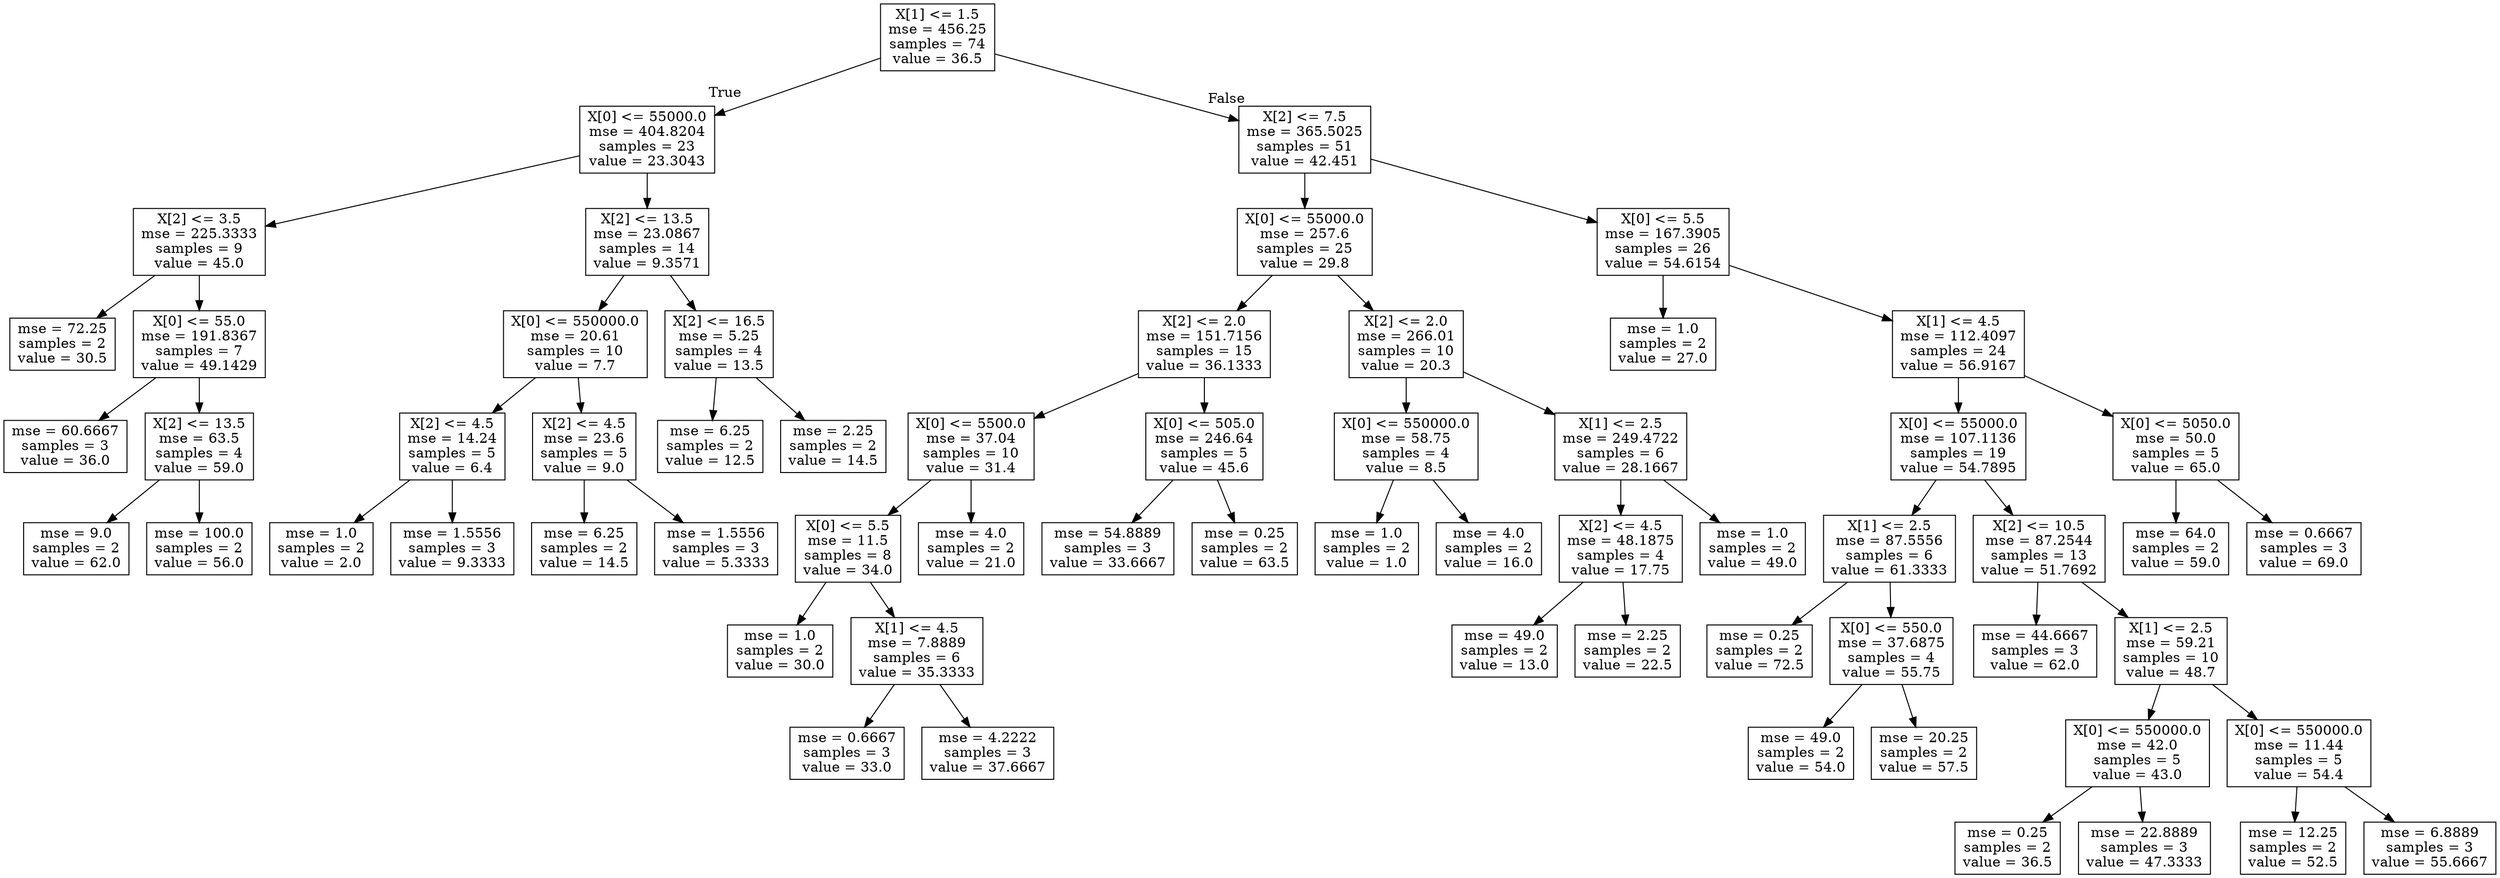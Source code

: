digraph Tree {
node [shape=box] ;
0 [label="X[1] <= 1.5\nmse = 456.25\nsamples = 74\nvalue = 36.5"] ;
1 [label="X[0] <= 55000.0\nmse = 404.8204\nsamples = 23\nvalue = 23.3043"] ;
0 -> 1 [labeldistance=2.5, labelangle=45, headlabel="True"] ;
2 [label="X[2] <= 3.5\nmse = 225.3333\nsamples = 9\nvalue = 45.0"] ;
1 -> 2 ;
3 [label="mse = 72.25\nsamples = 2\nvalue = 30.5"] ;
2 -> 3 ;
4 [label="X[0] <= 55.0\nmse = 191.8367\nsamples = 7\nvalue = 49.1429"] ;
2 -> 4 ;
5 [label="mse = 60.6667\nsamples = 3\nvalue = 36.0"] ;
4 -> 5 ;
6 [label="X[2] <= 13.5\nmse = 63.5\nsamples = 4\nvalue = 59.0"] ;
4 -> 6 ;
7 [label="mse = 9.0\nsamples = 2\nvalue = 62.0"] ;
6 -> 7 ;
8 [label="mse = 100.0\nsamples = 2\nvalue = 56.0"] ;
6 -> 8 ;
9 [label="X[2] <= 13.5\nmse = 23.0867\nsamples = 14\nvalue = 9.3571"] ;
1 -> 9 ;
10 [label="X[0] <= 550000.0\nmse = 20.61\nsamples = 10\nvalue = 7.7"] ;
9 -> 10 ;
11 [label="X[2] <= 4.5\nmse = 14.24\nsamples = 5\nvalue = 6.4"] ;
10 -> 11 ;
12 [label="mse = 1.0\nsamples = 2\nvalue = 2.0"] ;
11 -> 12 ;
13 [label="mse = 1.5556\nsamples = 3\nvalue = 9.3333"] ;
11 -> 13 ;
14 [label="X[2] <= 4.5\nmse = 23.6\nsamples = 5\nvalue = 9.0"] ;
10 -> 14 ;
15 [label="mse = 6.25\nsamples = 2\nvalue = 14.5"] ;
14 -> 15 ;
16 [label="mse = 1.5556\nsamples = 3\nvalue = 5.3333"] ;
14 -> 16 ;
17 [label="X[2] <= 16.5\nmse = 5.25\nsamples = 4\nvalue = 13.5"] ;
9 -> 17 ;
18 [label="mse = 6.25\nsamples = 2\nvalue = 12.5"] ;
17 -> 18 ;
19 [label="mse = 2.25\nsamples = 2\nvalue = 14.5"] ;
17 -> 19 ;
20 [label="X[2] <= 7.5\nmse = 365.5025\nsamples = 51\nvalue = 42.451"] ;
0 -> 20 [labeldistance=2.5, labelangle=-45, headlabel="False"] ;
21 [label="X[0] <= 55000.0\nmse = 257.6\nsamples = 25\nvalue = 29.8"] ;
20 -> 21 ;
22 [label="X[2] <= 2.0\nmse = 151.7156\nsamples = 15\nvalue = 36.1333"] ;
21 -> 22 ;
23 [label="X[0] <= 5500.0\nmse = 37.04\nsamples = 10\nvalue = 31.4"] ;
22 -> 23 ;
24 [label="X[0] <= 5.5\nmse = 11.5\nsamples = 8\nvalue = 34.0"] ;
23 -> 24 ;
25 [label="mse = 1.0\nsamples = 2\nvalue = 30.0"] ;
24 -> 25 ;
26 [label="X[1] <= 4.5\nmse = 7.8889\nsamples = 6\nvalue = 35.3333"] ;
24 -> 26 ;
27 [label="mse = 0.6667\nsamples = 3\nvalue = 33.0"] ;
26 -> 27 ;
28 [label="mse = 4.2222\nsamples = 3\nvalue = 37.6667"] ;
26 -> 28 ;
29 [label="mse = 4.0\nsamples = 2\nvalue = 21.0"] ;
23 -> 29 ;
30 [label="X[0] <= 505.0\nmse = 246.64\nsamples = 5\nvalue = 45.6"] ;
22 -> 30 ;
31 [label="mse = 54.8889\nsamples = 3\nvalue = 33.6667"] ;
30 -> 31 ;
32 [label="mse = 0.25\nsamples = 2\nvalue = 63.5"] ;
30 -> 32 ;
33 [label="X[2] <= 2.0\nmse = 266.01\nsamples = 10\nvalue = 20.3"] ;
21 -> 33 ;
34 [label="X[0] <= 550000.0\nmse = 58.75\nsamples = 4\nvalue = 8.5"] ;
33 -> 34 ;
35 [label="mse = 1.0\nsamples = 2\nvalue = 1.0"] ;
34 -> 35 ;
36 [label="mse = 4.0\nsamples = 2\nvalue = 16.0"] ;
34 -> 36 ;
37 [label="X[1] <= 2.5\nmse = 249.4722\nsamples = 6\nvalue = 28.1667"] ;
33 -> 37 ;
38 [label="X[2] <= 4.5\nmse = 48.1875\nsamples = 4\nvalue = 17.75"] ;
37 -> 38 ;
39 [label="mse = 49.0\nsamples = 2\nvalue = 13.0"] ;
38 -> 39 ;
40 [label="mse = 2.25\nsamples = 2\nvalue = 22.5"] ;
38 -> 40 ;
41 [label="mse = 1.0\nsamples = 2\nvalue = 49.0"] ;
37 -> 41 ;
42 [label="X[0] <= 5.5\nmse = 167.3905\nsamples = 26\nvalue = 54.6154"] ;
20 -> 42 ;
43 [label="mse = 1.0\nsamples = 2\nvalue = 27.0"] ;
42 -> 43 ;
44 [label="X[1] <= 4.5\nmse = 112.4097\nsamples = 24\nvalue = 56.9167"] ;
42 -> 44 ;
45 [label="X[0] <= 55000.0\nmse = 107.1136\nsamples = 19\nvalue = 54.7895"] ;
44 -> 45 ;
46 [label="X[1] <= 2.5\nmse = 87.5556\nsamples = 6\nvalue = 61.3333"] ;
45 -> 46 ;
47 [label="mse = 0.25\nsamples = 2\nvalue = 72.5"] ;
46 -> 47 ;
48 [label="X[0] <= 550.0\nmse = 37.6875\nsamples = 4\nvalue = 55.75"] ;
46 -> 48 ;
49 [label="mse = 49.0\nsamples = 2\nvalue = 54.0"] ;
48 -> 49 ;
50 [label="mse = 20.25\nsamples = 2\nvalue = 57.5"] ;
48 -> 50 ;
51 [label="X[2] <= 10.5\nmse = 87.2544\nsamples = 13\nvalue = 51.7692"] ;
45 -> 51 ;
52 [label="mse = 44.6667\nsamples = 3\nvalue = 62.0"] ;
51 -> 52 ;
53 [label="X[1] <= 2.5\nmse = 59.21\nsamples = 10\nvalue = 48.7"] ;
51 -> 53 ;
54 [label="X[0] <= 550000.0\nmse = 42.0\nsamples = 5\nvalue = 43.0"] ;
53 -> 54 ;
55 [label="mse = 0.25\nsamples = 2\nvalue = 36.5"] ;
54 -> 55 ;
56 [label="mse = 22.8889\nsamples = 3\nvalue = 47.3333"] ;
54 -> 56 ;
57 [label="X[0] <= 550000.0\nmse = 11.44\nsamples = 5\nvalue = 54.4"] ;
53 -> 57 ;
58 [label="mse = 12.25\nsamples = 2\nvalue = 52.5"] ;
57 -> 58 ;
59 [label="mse = 6.8889\nsamples = 3\nvalue = 55.6667"] ;
57 -> 59 ;
60 [label="X[0] <= 5050.0\nmse = 50.0\nsamples = 5\nvalue = 65.0"] ;
44 -> 60 ;
61 [label="mse = 64.0\nsamples = 2\nvalue = 59.0"] ;
60 -> 61 ;
62 [label="mse = 0.6667\nsamples = 3\nvalue = 69.0"] ;
60 -> 62 ;
}